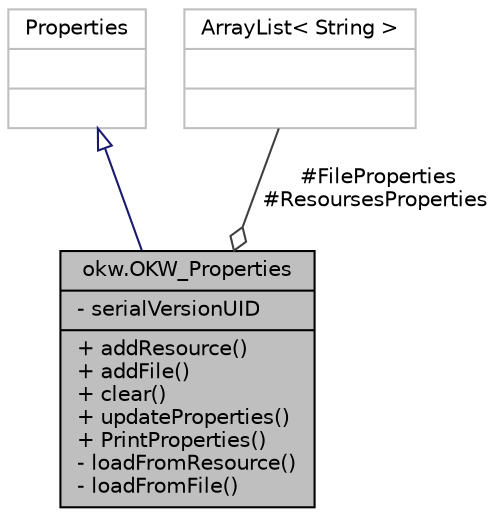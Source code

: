 digraph "okw.OKW_Properties"
{
 // INTERACTIVE_SVG=YES
 // LATEX_PDF_SIZE
  edge [fontname="Helvetica",fontsize="10",labelfontname="Helvetica",labelfontsize="10"];
  node [fontname="Helvetica",fontsize="10",shape=record];
  Node2 [label="{okw.OKW_Properties\n|- serialVersionUID\l|+ addResource()\l+ addFile()\l+ clear()\l+ updateProperties()\l+ PrintProperties()\l- loadFromResource()\l- loadFromFile()\l}",height=0.2,width=0.4,color="black", fillcolor="grey75", style="filled", fontcolor="black",tooltip="Reihenfolge der Resourcen-\"Beladung\"."];
  Node3 -> Node2 [dir="back",color="midnightblue",fontsize="10",style="solid",arrowtail="onormal",fontname="Helvetica"];
  Node3 [label="{Properties\n||}",height=0.2,width=0.4,color="grey75", fillcolor="white", style="filled",tooltip=" "];
  Node4 -> Node2 [color="grey25",fontsize="10",style="solid",label=" #FileProperties\n#ResoursesProperties" ,arrowhead="odiamond",fontname="Helvetica"];
  Node4 [label="{ArrayList\< String \>\n||}",height=0.2,width=0.4,color="grey75", fillcolor="white", style="filled",tooltip=" "];
}
